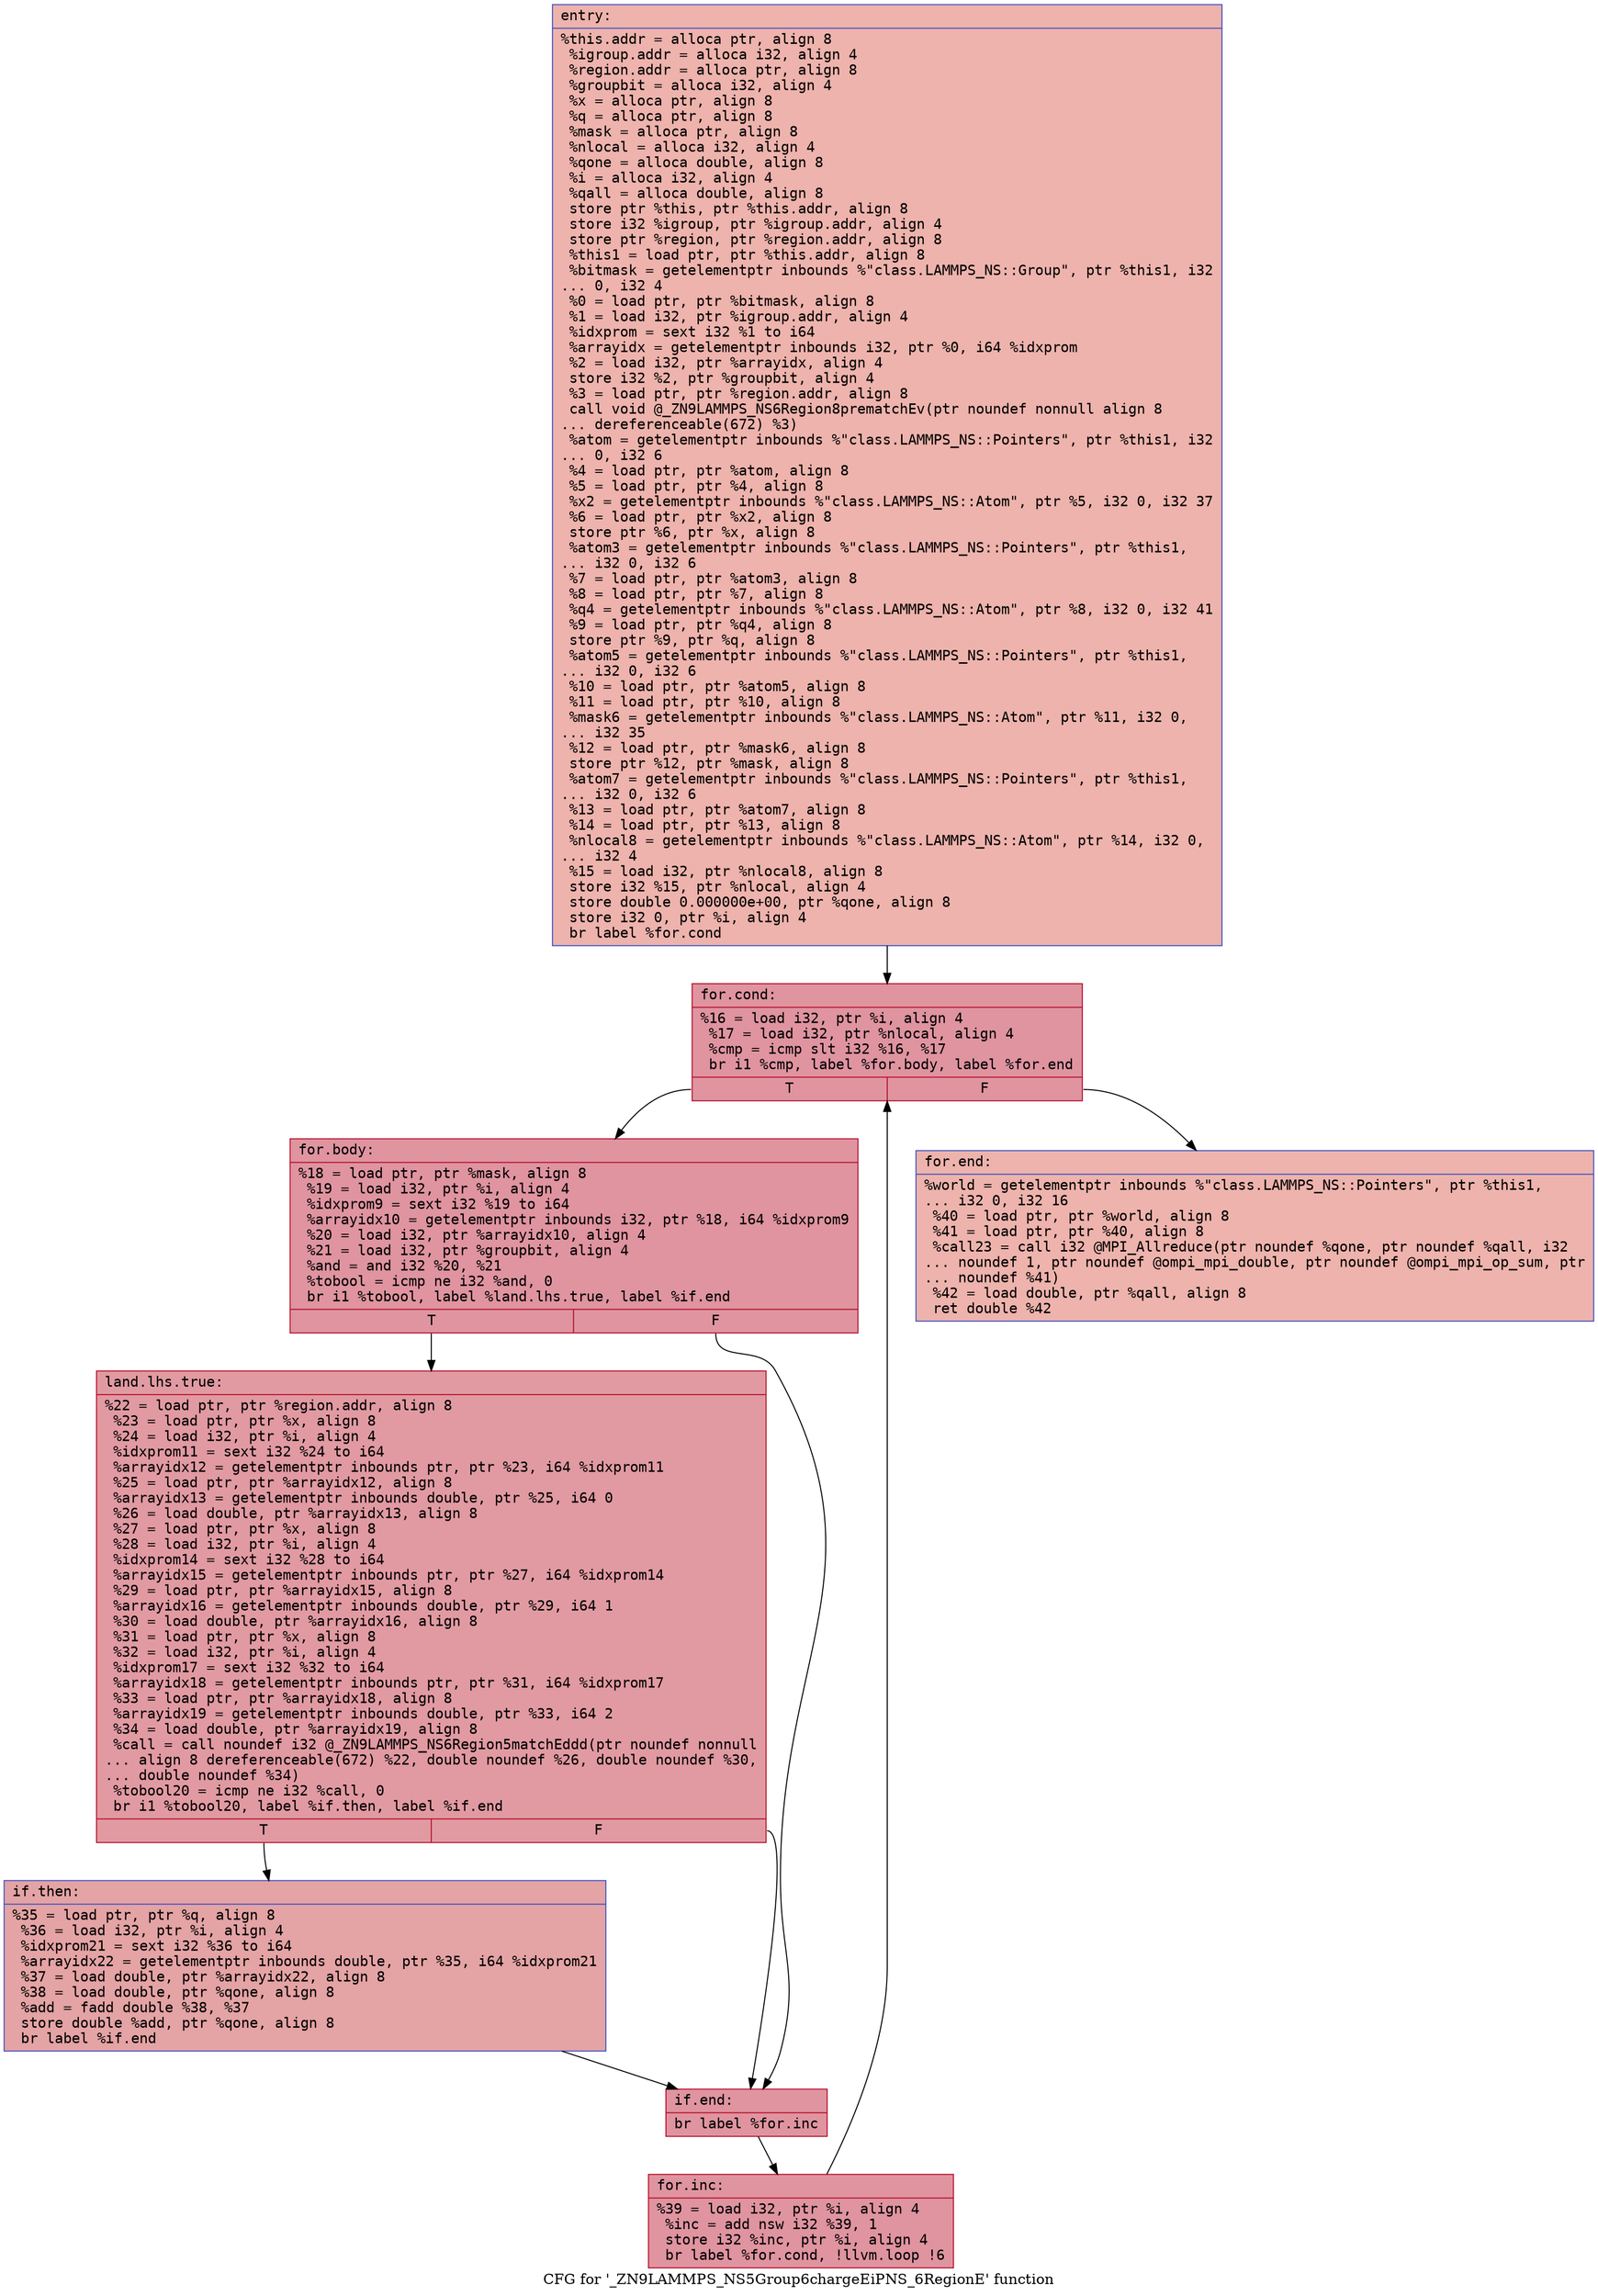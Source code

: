 digraph "CFG for '_ZN9LAMMPS_NS5Group6chargeEiPNS_6RegionE' function" {
	label="CFG for '_ZN9LAMMPS_NS5Group6chargeEiPNS_6RegionE' function";

	Node0x55ba303e1510 [shape=record,color="#3d50c3ff", style=filled, fillcolor="#d6524470" fontname="Courier",label="{entry:\l|  %this.addr = alloca ptr, align 8\l  %igroup.addr = alloca i32, align 4\l  %region.addr = alloca ptr, align 8\l  %groupbit = alloca i32, align 4\l  %x = alloca ptr, align 8\l  %q = alloca ptr, align 8\l  %mask = alloca ptr, align 8\l  %nlocal = alloca i32, align 4\l  %qone = alloca double, align 8\l  %i = alloca i32, align 4\l  %qall = alloca double, align 8\l  store ptr %this, ptr %this.addr, align 8\l  store i32 %igroup, ptr %igroup.addr, align 4\l  store ptr %region, ptr %region.addr, align 8\l  %this1 = load ptr, ptr %this.addr, align 8\l  %bitmask = getelementptr inbounds %\"class.LAMMPS_NS::Group\", ptr %this1, i32\l... 0, i32 4\l  %0 = load ptr, ptr %bitmask, align 8\l  %1 = load i32, ptr %igroup.addr, align 4\l  %idxprom = sext i32 %1 to i64\l  %arrayidx = getelementptr inbounds i32, ptr %0, i64 %idxprom\l  %2 = load i32, ptr %arrayidx, align 4\l  store i32 %2, ptr %groupbit, align 4\l  %3 = load ptr, ptr %region.addr, align 8\l  call void @_ZN9LAMMPS_NS6Region8prematchEv(ptr noundef nonnull align 8\l... dereferenceable(672) %3)\l  %atom = getelementptr inbounds %\"class.LAMMPS_NS::Pointers\", ptr %this1, i32\l... 0, i32 6\l  %4 = load ptr, ptr %atom, align 8\l  %5 = load ptr, ptr %4, align 8\l  %x2 = getelementptr inbounds %\"class.LAMMPS_NS::Atom\", ptr %5, i32 0, i32 37\l  %6 = load ptr, ptr %x2, align 8\l  store ptr %6, ptr %x, align 8\l  %atom3 = getelementptr inbounds %\"class.LAMMPS_NS::Pointers\", ptr %this1,\l... i32 0, i32 6\l  %7 = load ptr, ptr %atom3, align 8\l  %8 = load ptr, ptr %7, align 8\l  %q4 = getelementptr inbounds %\"class.LAMMPS_NS::Atom\", ptr %8, i32 0, i32 41\l  %9 = load ptr, ptr %q4, align 8\l  store ptr %9, ptr %q, align 8\l  %atom5 = getelementptr inbounds %\"class.LAMMPS_NS::Pointers\", ptr %this1,\l... i32 0, i32 6\l  %10 = load ptr, ptr %atom5, align 8\l  %11 = load ptr, ptr %10, align 8\l  %mask6 = getelementptr inbounds %\"class.LAMMPS_NS::Atom\", ptr %11, i32 0,\l... i32 35\l  %12 = load ptr, ptr %mask6, align 8\l  store ptr %12, ptr %mask, align 8\l  %atom7 = getelementptr inbounds %\"class.LAMMPS_NS::Pointers\", ptr %this1,\l... i32 0, i32 6\l  %13 = load ptr, ptr %atom7, align 8\l  %14 = load ptr, ptr %13, align 8\l  %nlocal8 = getelementptr inbounds %\"class.LAMMPS_NS::Atom\", ptr %14, i32 0,\l... i32 4\l  %15 = load i32, ptr %nlocal8, align 8\l  store i32 %15, ptr %nlocal, align 4\l  store double 0.000000e+00, ptr %qone, align 8\l  store i32 0, ptr %i, align 4\l  br label %for.cond\l}"];
	Node0x55ba303e1510 -> Node0x55ba303e3840[tooltip="entry -> for.cond\nProbability 100.00%" ];
	Node0x55ba303e3840 [shape=record,color="#b70d28ff", style=filled, fillcolor="#b70d2870" fontname="Courier",label="{for.cond:\l|  %16 = load i32, ptr %i, align 4\l  %17 = load i32, ptr %nlocal, align 4\l  %cmp = icmp slt i32 %16, %17\l  br i1 %cmp, label %for.body, label %for.end\l|{<s0>T|<s1>F}}"];
	Node0x55ba303e3840:s0 -> Node0x55ba303e3a90[tooltip="for.cond -> for.body\nProbability 96.88%" ];
	Node0x55ba303e3840:s1 -> Node0x55ba303e3ae0[tooltip="for.cond -> for.end\nProbability 3.12%" ];
	Node0x55ba303e3a90 [shape=record,color="#b70d28ff", style=filled, fillcolor="#b70d2870" fontname="Courier",label="{for.body:\l|  %18 = load ptr, ptr %mask, align 8\l  %19 = load i32, ptr %i, align 4\l  %idxprom9 = sext i32 %19 to i64\l  %arrayidx10 = getelementptr inbounds i32, ptr %18, i64 %idxprom9\l  %20 = load i32, ptr %arrayidx10, align 4\l  %21 = load i32, ptr %groupbit, align 4\l  %and = and i32 %20, %21\l  %tobool = icmp ne i32 %and, 0\l  br i1 %tobool, label %land.lhs.true, label %if.end\l|{<s0>T|<s1>F}}"];
	Node0x55ba303e3a90:s0 -> Node0x55ba303e40b0[tooltip="for.body -> land.lhs.true\nProbability 62.50%" ];
	Node0x55ba303e3a90:s1 -> Node0x55ba303e4130[tooltip="for.body -> if.end\nProbability 37.50%" ];
	Node0x55ba303e40b0 [shape=record,color="#b70d28ff", style=filled, fillcolor="#bb1b2c70" fontname="Courier",label="{land.lhs.true:\l|  %22 = load ptr, ptr %region.addr, align 8\l  %23 = load ptr, ptr %x, align 8\l  %24 = load i32, ptr %i, align 4\l  %idxprom11 = sext i32 %24 to i64\l  %arrayidx12 = getelementptr inbounds ptr, ptr %23, i64 %idxprom11\l  %25 = load ptr, ptr %arrayidx12, align 8\l  %arrayidx13 = getelementptr inbounds double, ptr %25, i64 0\l  %26 = load double, ptr %arrayidx13, align 8\l  %27 = load ptr, ptr %x, align 8\l  %28 = load i32, ptr %i, align 4\l  %idxprom14 = sext i32 %28 to i64\l  %arrayidx15 = getelementptr inbounds ptr, ptr %27, i64 %idxprom14\l  %29 = load ptr, ptr %arrayidx15, align 8\l  %arrayidx16 = getelementptr inbounds double, ptr %29, i64 1\l  %30 = load double, ptr %arrayidx16, align 8\l  %31 = load ptr, ptr %x, align 8\l  %32 = load i32, ptr %i, align 4\l  %idxprom17 = sext i32 %32 to i64\l  %arrayidx18 = getelementptr inbounds ptr, ptr %31, i64 %idxprom17\l  %33 = load ptr, ptr %arrayidx18, align 8\l  %arrayidx19 = getelementptr inbounds double, ptr %33, i64 2\l  %34 = load double, ptr %arrayidx19, align 8\l  %call = call noundef i32 @_ZN9LAMMPS_NS6Region5matchEddd(ptr noundef nonnull\l... align 8 dereferenceable(672) %22, double noundef %26, double noundef %30,\l... double noundef %34)\l  %tobool20 = icmp ne i32 %call, 0\l  br i1 %tobool20, label %if.then, label %if.end\l|{<s0>T|<s1>F}}"];
	Node0x55ba303e40b0:s0 -> Node0x55ba303e5210[tooltip="land.lhs.true -> if.then\nProbability 62.50%" ];
	Node0x55ba303e40b0:s1 -> Node0x55ba303e4130[tooltip="land.lhs.true -> if.end\nProbability 37.50%" ];
	Node0x55ba303e5210 [shape=record,color="#3d50c3ff", style=filled, fillcolor="#c32e3170" fontname="Courier",label="{if.then:\l|  %35 = load ptr, ptr %q, align 8\l  %36 = load i32, ptr %i, align 4\l  %idxprom21 = sext i32 %36 to i64\l  %arrayidx22 = getelementptr inbounds double, ptr %35, i64 %idxprom21\l  %37 = load double, ptr %arrayidx22, align 8\l  %38 = load double, ptr %qone, align 8\l  %add = fadd double %38, %37\l  store double %add, ptr %qone, align 8\l  br label %if.end\l}"];
	Node0x55ba303e5210 -> Node0x55ba303e4130[tooltip="if.then -> if.end\nProbability 100.00%" ];
	Node0x55ba303e4130 [shape=record,color="#b70d28ff", style=filled, fillcolor="#b70d2870" fontname="Courier",label="{if.end:\l|  br label %for.inc\l}"];
	Node0x55ba303e4130 -> Node0x55ba303e5b20[tooltip="if.end -> for.inc\nProbability 100.00%" ];
	Node0x55ba303e5b20 [shape=record,color="#b70d28ff", style=filled, fillcolor="#b70d2870" fontname="Courier",label="{for.inc:\l|  %39 = load i32, ptr %i, align 4\l  %inc = add nsw i32 %39, 1\l  store i32 %inc, ptr %i, align 4\l  br label %for.cond, !llvm.loop !6\l}"];
	Node0x55ba303e5b20 -> Node0x55ba303e3840[tooltip="for.inc -> for.cond\nProbability 100.00%" ];
	Node0x55ba303e3ae0 [shape=record,color="#3d50c3ff", style=filled, fillcolor="#d6524470" fontname="Courier",label="{for.end:\l|  %world = getelementptr inbounds %\"class.LAMMPS_NS::Pointers\", ptr %this1,\l... i32 0, i32 16\l  %40 = load ptr, ptr %world, align 8\l  %41 = load ptr, ptr %40, align 8\l  %call23 = call i32 @MPI_Allreduce(ptr noundef %qone, ptr noundef %qall, i32\l... noundef 1, ptr noundef @ompi_mpi_double, ptr noundef @ompi_mpi_op_sum, ptr\l... noundef %41)\l  %42 = load double, ptr %qall, align 8\l  ret double %42\l}"];
}

